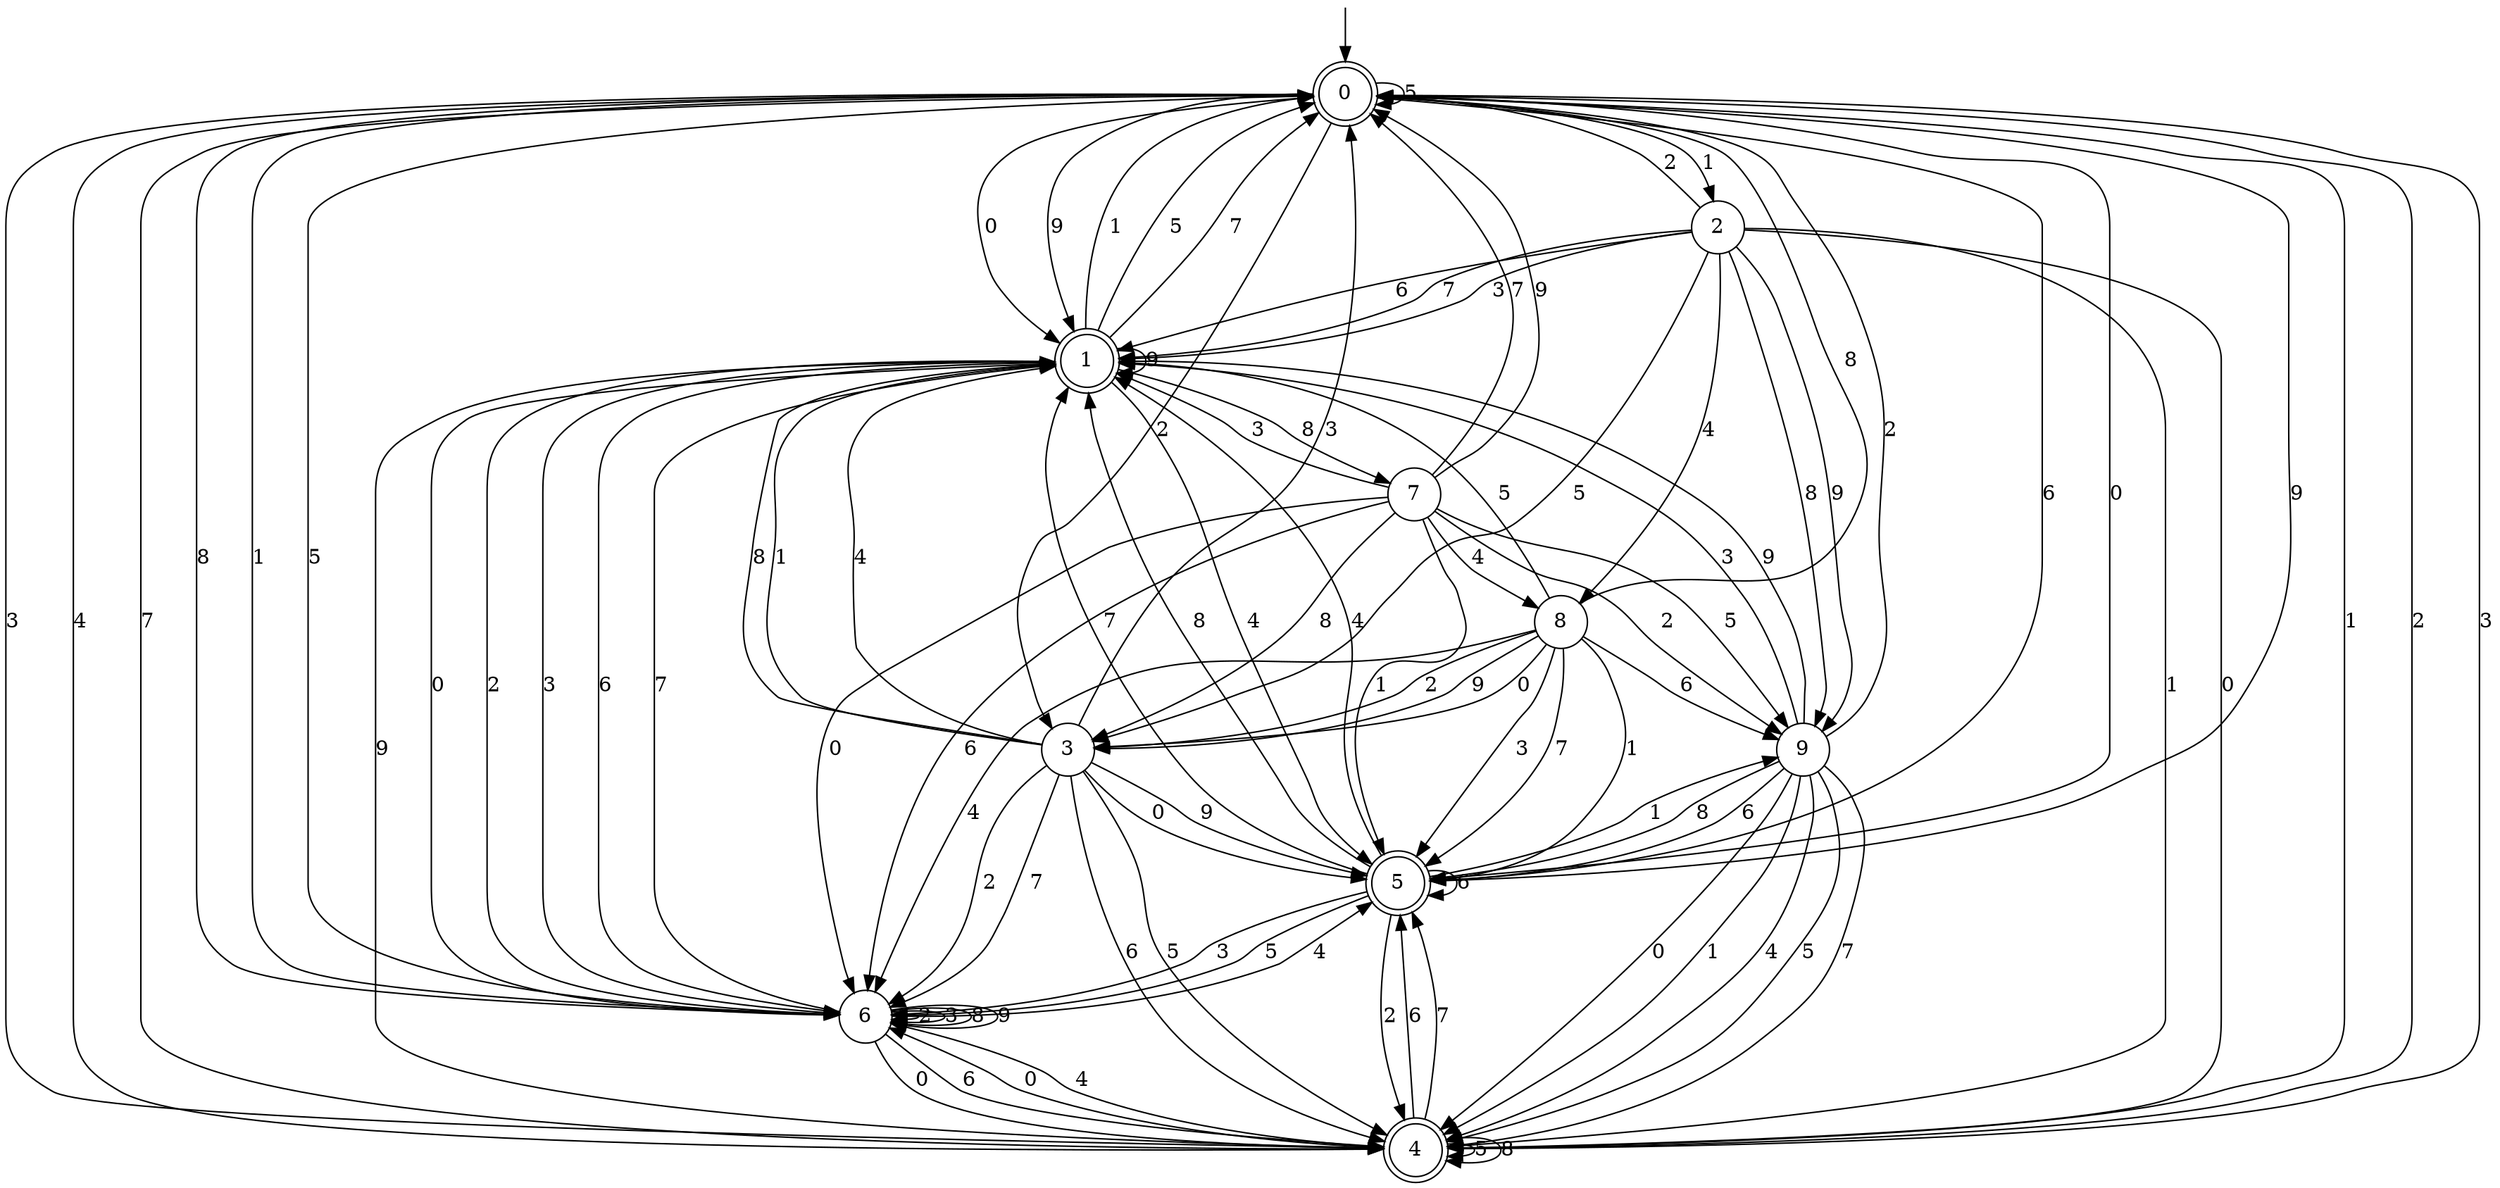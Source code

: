 digraph g {

	s0 [shape="doublecircle" label="0"];
	s1 [shape="doublecircle" label="1"];
	s2 [shape="circle" label="2"];
	s3 [shape="circle" label="3"];
	s4 [shape="doublecircle" label="4"];
	s5 [shape="doublecircle" label="5"];
	s6 [shape="circle" label="6"];
	s7 [shape="circle" label="7"];
	s8 [shape="circle" label="8"];
	s9 [shape="circle" label="9"];
	s0 -> s1 [label="0"];
	s0 -> s2 [label="1"];
	s0 -> s3 [label="2"];
	s0 -> s4 [label="3"];
	s0 -> s4 [label="4"];
	s0 -> s0 [label="5"];
	s0 -> s5 [label="6"];
	s0 -> s4 [label="7"];
	s0 -> s6 [label="8"];
	s0 -> s1 [label="9"];
	s1 -> s6 [label="0"];
	s1 -> s0 [label="1"];
	s1 -> s6 [label="2"];
	s1 -> s6 [label="3"];
	s1 -> s5 [label="4"];
	s1 -> s0 [label="5"];
	s1 -> s6 [label="6"];
	s1 -> s0 [label="7"];
	s1 -> s7 [label="8"];
	s1 -> s1 [label="9"];
	s2 -> s4 [label="0"];
	s2 -> s4 [label="1"];
	s2 -> s0 [label="2"];
	s2 -> s1 [label="3"];
	s2 -> s8 [label="4"];
	s2 -> s3 [label="5"];
	s2 -> s1 [label="6"];
	s2 -> s1 [label="7"];
	s2 -> s9 [label="8"];
	s2 -> s9 [label="9"];
	s3 -> s5 [label="0"];
	s3 -> s1 [label="1"];
	s3 -> s6 [label="2"];
	s3 -> s0 [label="3"];
	s3 -> s1 [label="4"];
	s3 -> s4 [label="5"];
	s3 -> s4 [label="6"];
	s3 -> s6 [label="7"];
	s3 -> s1 [label="8"];
	s3 -> s5 [label="9"];
	s4 -> s6 [label="0"];
	s4 -> s0 [label="1"];
	s4 -> s0 [label="2"];
	s4 -> s0 [label="3"];
	s4 -> s6 [label="4"];
	s4 -> s4 [label="5"];
	s4 -> s5 [label="6"];
	s4 -> s5 [label="7"];
	s4 -> s4 [label="8"];
	s4 -> s1 [label="9"];
	s5 -> s0 [label="0"];
	s5 -> s9 [label="1"];
	s5 -> s4 [label="2"];
	s5 -> s6 [label="3"];
	s5 -> s1 [label="4"];
	s5 -> s6 [label="5"];
	s5 -> s5 [label="6"];
	s5 -> s1 [label="7"];
	s5 -> s1 [label="8"];
	s5 -> s0 [label="9"];
	s6 -> s4 [label="0"];
	s6 -> s0 [label="1"];
	s6 -> s6 [label="2"];
	s6 -> s6 [label="3"];
	s6 -> s5 [label="4"];
	s6 -> s0 [label="5"];
	s6 -> s4 [label="6"];
	s6 -> s1 [label="7"];
	s6 -> s6 [label="8"];
	s6 -> s6 [label="9"];
	s7 -> s6 [label="0"];
	s7 -> s5 [label="1"];
	s7 -> s9 [label="2"];
	s7 -> s1 [label="3"];
	s7 -> s8 [label="4"];
	s7 -> s9 [label="5"];
	s7 -> s6 [label="6"];
	s7 -> s0 [label="7"];
	s7 -> s3 [label="8"];
	s7 -> s0 [label="9"];
	s8 -> s3 [label="0"];
	s8 -> s5 [label="1"];
	s8 -> s3 [label="2"];
	s8 -> s5 [label="3"];
	s8 -> s6 [label="4"];
	s8 -> s1 [label="5"];
	s8 -> s9 [label="6"];
	s8 -> s5 [label="7"];
	s8 -> s0 [label="8"];
	s8 -> s3 [label="9"];
	s9 -> s4 [label="0"];
	s9 -> s4 [label="1"];
	s9 -> s0 [label="2"];
	s9 -> s1 [label="3"];
	s9 -> s4 [label="4"];
	s9 -> s4 [label="5"];
	s9 -> s5 [label="6"];
	s9 -> s4 [label="7"];
	s9 -> s5 [label="8"];
	s9 -> s1 [label="9"];

__start0 [label="" shape="none" width="0" height="0"];
__start0 -> s0;

}
